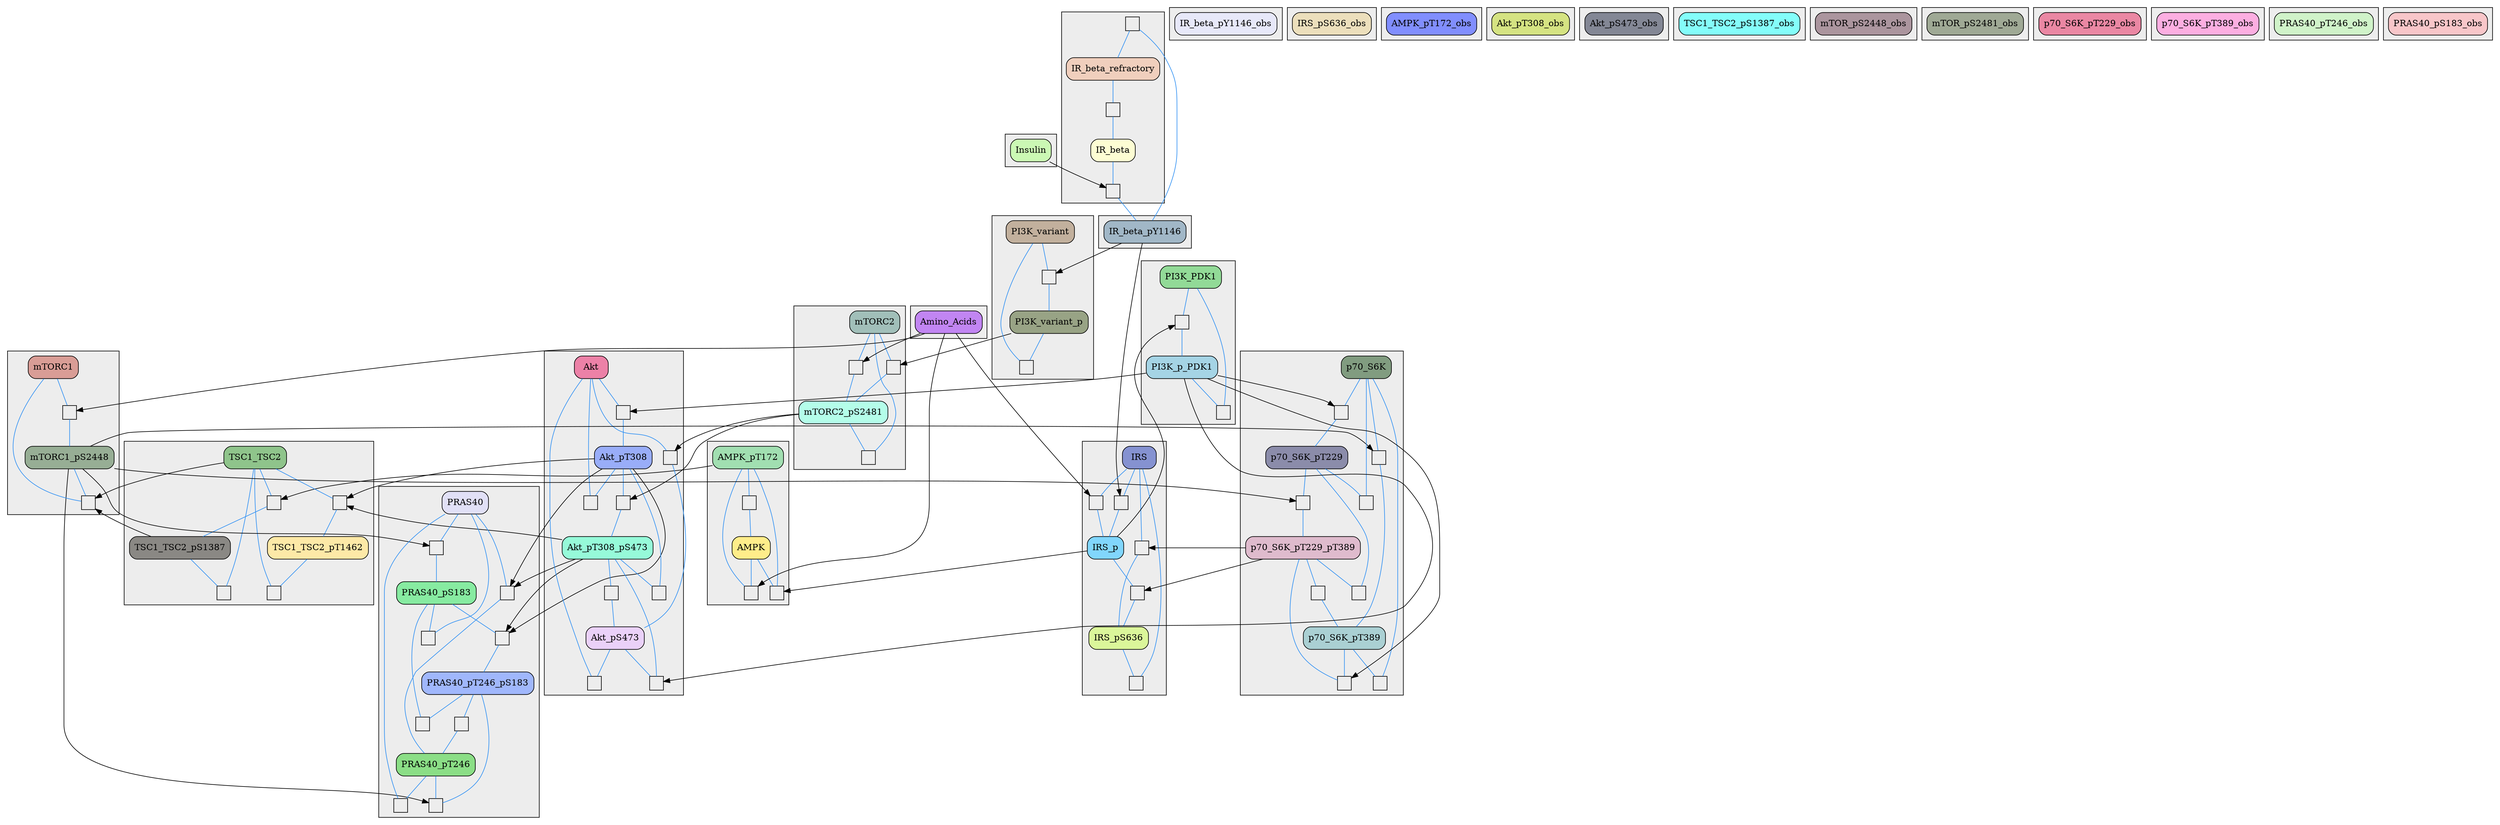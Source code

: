 digraph {
subgraph cluster_group1{
bgcolor="#ededed"
"IR_beta"	[shape=rectangle style="rounded,filled" fillcolor="#fdfdd3"]
"IR_beta_refractory"	[shape=rectangle style="rounded,filled" fillcolor="#f0cfbd"]
"reaction_4"	[shape=square label=""  fixedsize=true width=0.3 height=0.3 ]
"reaction_5"	[shape=square label=""  fixedsize=true width=0.3 height=0.3 ]
"reaction_6"	[shape=square label=""  fixedsize=true width=0.3 height=0.3 ]
}subgraph cluster_group2{
bgcolor="#ededed"
"IR_beta_pY1146"	[shape=rectangle style="rounded,filled" fillcolor="#a1b7c7"]
"reaction_4"	[shape=square label=""  fixedsize=true width=0.3 height=0.3 ]
"reaction_5"	[shape=square label=""  fixedsize=true width=0.3 height=0.3 ]
}subgraph cluster_group3{
bgcolor="#ededed"
"IRS"	[shape=rectangle style="rounded,filled" fillcolor="#8592d1"]
"IRS_p"	[shape=rectangle style="rounded,filled" fillcolor="#81d6fc"]
"IRS_pS636"	[shape=rectangle style="rounded,filled" fillcolor="#dbf69a"]
"reaction_1"	[shape=square label=""  fixedsize=true width=0.3 height=0.3 ]
"reaction_7"	[shape=square label=""  fixedsize=true width=0.3 height=0.3 ]
"reaction_8"	[shape=square label=""  fixedsize=true width=0.3 height=0.3 ]
"reaction_9"	[shape=square label=""  fixedsize=true width=0.3 height=0.3 ]
"reaction_10"	[shape=square label=""  fixedsize=true width=0.3 height=0.3 ]
}subgraph cluster_group4{
bgcolor="#ededed"
"AMPK_pT172"	[shape=rectangle style="rounded,filled" fillcolor="#a1dfb1"]
"AMPK"	[shape=rectangle style="rounded,filled" fillcolor="#ffed8a"]
"reaction_2"	[shape=square label=""  fixedsize=true width=0.3 height=0.3 ]
"reaction_15"	[shape=square label=""  fixedsize=true width=0.3 height=0.3 ]
"reaction_16"	[shape=square label=""  fixedsize=true width=0.3 height=0.3 ]
}subgraph cluster_group5{
bgcolor="#ededed"
"Akt"	[shape=rectangle style="rounded,filled" fillcolor="#ec81a7"]
"Akt_pT308"	[shape=rectangle style="rounded,filled" fillcolor="#99adf8"]
"Akt_pS473"	[shape=rectangle style="rounded,filled" fillcolor="#ead1f8"]
"Akt_pT308_pS473"	[shape=rectangle style="rounded,filled" fillcolor="#96fad9"]
"reaction_17"	[shape=square label=""  fixedsize=true width=0.3 height=0.3 ]
"reaction_18"	[shape=square label=""  fixedsize=true width=0.3 height=0.3 ]
"reaction_19"	[shape=square label=""  fixedsize=true width=0.3 height=0.3 ]
"reaction_20"	[shape=square label=""  fixedsize=true width=0.3 height=0.3 ]
"reaction_21"	[shape=square label=""  fixedsize=true width=0.3 height=0.3 ]
"reaction_22"	[shape=square label=""  fixedsize=true width=0.3 height=0.3 ]
"reaction_23"	[shape=square label=""  fixedsize=true width=0.3 height=0.3 ]
"reaction_24"	[shape=square label=""  fixedsize=true width=0.3 height=0.3 ]
}subgraph cluster_group6{
bgcolor="#ededed"
"TSC1_TSC2"	[shape=rectangle style="rounded,filled" fillcolor="#8fc48b"]
"TSC1_TSC2_pT1462"	[shape=rectangle style="rounded,filled" fillcolor="#fde9a7"]
"TSC1_TSC2_pS1387"	[shape=rectangle style="rounded,filled" fillcolor="#8a8884"]
"reaction_25"	[shape=square label=""  fixedsize=true width=0.3 height=0.3 ]
"reaction_26"	[shape=square label=""  fixedsize=true width=0.3 height=0.3 ]
"reaction_27"	[shape=square label=""  fixedsize=true width=0.3 height=0.3 ]
"reaction_28"	[shape=square label=""  fixedsize=true width=0.3 height=0.3 ]
}subgraph cluster_group7{
bgcolor="#ededed"
"mTORC1"	[shape=rectangle style="rounded,filled" fillcolor="#d99d96"]
"mTORC1_pS2448"	[shape=rectangle style="rounded,filled" fillcolor="#97ae95"]
"reaction_29"	[shape=square label=""  fixedsize=true width=0.3 height=0.3 ]
"reaction_30"	[shape=square label=""  fixedsize=true width=0.3 height=0.3 ]
}subgraph cluster_group8{
bgcolor="#ededed"
"mTORC2"	[shape=rectangle style="rounded,filled" fillcolor="#a1bfb9"]
"mTORC2_pS2481"	[shape=rectangle style="rounded,filled" fillcolor="#b4fde9"]
"reaction_3"	[shape=square label=""  fixedsize=true width=0.3 height=0.3 ]
"reaction_31"	[shape=square label=""  fixedsize=true width=0.3 height=0.3 ]
"reaction_32"	[shape=square label=""  fixedsize=true width=0.3 height=0.3 ]
}subgraph cluster_group9{
bgcolor="#ededed"
"p70_S6K"	[shape=rectangle style="rounded,filled" fillcolor="#819c80"]
"p70_S6K_pT229"	[shape=rectangle style="rounded,filled" fillcolor="#8b8caa"]
"p70_S6K_pT389"	[shape=rectangle style="rounded,filled" fillcolor="#aad0d3"]
"p70_S6K_pT229_pT389"	[shape=rectangle style="rounded,filled" fillcolor="#dfbbcd"]
"reaction_33"	[shape=square label=""  fixedsize=true width=0.3 height=0.3 ]
"reaction_34"	[shape=square label=""  fixedsize=true width=0.3 height=0.3 ]
"reaction_35"	[shape=square label=""  fixedsize=true width=0.3 height=0.3 ]
"reaction_36"	[shape=square label=""  fixedsize=true width=0.3 height=0.3 ]
"reaction_37"	[shape=square label=""  fixedsize=true width=0.3 height=0.3 ]
"reaction_38"	[shape=square label=""  fixedsize=true width=0.3 height=0.3 ]
"reaction_39"	[shape=square label=""  fixedsize=true width=0.3 height=0.3 ]
"reaction_40"	[shape=square label=""  fixedsize=true width=0.3 height=0.3 ]
}subgraph cluster_group10{
bgcolor="#ededed"
"PRAS40"	[shape=rectangle style="rounded,filled" fillcolor="#e1e0f6"]
"PRAS40_pT246"	[shape=rectangle style="rounded,filled" fillcolor="#8bde86"]
"PRAS40_pS183"	[shape=rectangle style="rounded,filled" fillcolor="#87eba1"]
"PRAS40_pT246_pS183"	[shape=rectangle style="rounded,filled" fillcolor="#a0b7fc"]
"reaction_41"	[shape=square label=""  fixedsize=true width=0.3 height=0.3 ]
"reaction_42"	[shape=square label=""  fixedsize=true width=0.3 height=0.3 ]
"reaction_43"	[shape=square label=""  fixedsize=true width=0.3 height=0.3 ]
"reaction_44"	[shape=square label=""  fixedsize=true width=0.3 height=0.3 ]
"reaction_45"	[shape=square label=""  fixedsize=true width=0.3 height=0.3 ]
"reaction_46"	[shape=square label=""  fixedsize=true width=0.3 height=0.3 ]
"reaction_47"	[shape=square label=""  fixedsize=true width=0.3 height=0.3 ]
"reaction_48"	[shape=square label=""  fixedsize=true width=0.3 height=0.3 ]
}subgraph cluster_group11{
bgcolor="#ededed"
"PI3K_variant"	[shape=rectangle style="rounded,filled" fillcolor="#c2b09d"]
"PI3K_variant_p"	[shape=rectangle style="rounded,filled" fillcolor="#98a385"]
"reaction_13"	[shape=square label=""  fixedsize=true width=0.3 height=0.3 ]
"reaction_14"	[shape=square label=""  fixedsize=true width=0.3 height=0.3 ]
}subgraph cluster_group12{
bgcolor="#ededed"
"PI3K_PDK1"	[shape=rectangle style="rounded,filled" fillcolor="#92da97"]
"PI3K_p_PDK1"	[shape=rectangle style="rounded,filled" fillcolor="#a5d4e5"]
"reaction_11"	[shape=square label=""  fixedsize=true width=0.3 height=0.3 ]
"reaction_12"	[shape=square label=""  fixedsize=true width=0.3 height=0.3 ]
}subgraph cluster_group13{
bgcolor="#ededed"
"Insulin"	[shape=rectangle style="rounded,filled" fillcolor="#cbf8b4"]
}subgraph cluster_group14{
bgcolor="#ededed"
"Amino_Acids"	[shape=rectangle style="rounded,filled" fillcolor="#c185f2"]
}subgraph cluster_group15{
bgcolor="#ededed"
"IR_beta_pY1146_obs"	[shape=rectangle style="rounded,filled" fillcolor="#e7e8f9"]
}subgraph cluster_group16{
bgcolor="#ededed"
"IRS_pS636_obs"	[shape=rectangle style="rounded,filled" fillcolor="#ecdfbc"]
}subgraph cluster_group17{
bgcolor="#ededed"
"AMPK_pT172_obs"	[shape=rectangle style="rounded,filled" fillcolor="#818efe"]
}subgraph cluster_group18{
bgcolor="#ededed"
"Akt_pT308_obs"	[shape=rectangle style="rounded,filled" fillcolor="#d5e382"]
}subgraph cluster_group19{
bgcolor="#ededed"
"Akt_pS473_obs"	[shape=rectangle style="rounded,filled" fillcolor="#838795"]
}subgraph cluster_group20{
bgcolor="#ededed"
"TSC1_TSC2_pS1387_obs"	[shape=rectangle style="rounded,filled" fillcolor="#84fdfa"]
}subgraph cluster_group21{
bgcolor="#ededed"
"mTOR_pS2448_obs"	[shape=rectangle style="rounded,filled" fillcolor="#ab959e"]
}subgraph cluster_group22{
bgcolor="#ededed"
"mTOR_pS2481_obs"	[shape=rectangle style="rounded,filled" fillcolor="#9fa995"]
}subgraph cluster_group23{
bgcolor="#ededed"
"p70_S6K_pT229_obs"	[shape=rectangle style="rounded,filled" fillcolor="#ea87a3"]
}subgraph cluster_group24{
bgcolor="#ededed"
"p70_S6K_pT389_obs"	[shape=rectangle style="rounded,filled" fillcolor="#fcaee1"]
}subgraph cluster_group25{
bgcolor="#ededed"
"PRAS40_pT246_obs"	[shape=rectangle style="rounded,filled" fillcolor="#d0f3c9"]
}subgraph cluster_group26{
bgcolor="#ededed"
"PRAS40_pS183_obs"	[shape=rectangle style="rounded,filled" fillcolor="#f8c6c9"]
}"reaction_32" -> "mTORC2" [dir=none color="#3191f3"]
"reaction_23" -> "Akt_pS473" [dir=none color="#3191f3"]
"reaction_31" -> "mTORC2_pS2481" [dir=none color="#3191f3"]
"p70_S6K_pT229_pT389" -> "reaction_39" [dir=none color="#3191f3"]
"PRAS40_pT246_pS183" -> "reaction_47" [dir=none color="#3191f3"]
"reaction_26" -> "TSC1_TSC2_pT1462" [dir=none color="#3191f3"]
"reaction_4" -> "IR_beta_pY1146" [dir=none color="#3191f3"]
"reaction_45" -> "PRAS40" [dir=none color="#3191f3"]
"PRAS40_pS183" -> "reaction_43" [dir=none color="#3191f3"]
"reaction_18" -> "Akt_pS473" [dir=none color="#3191f3"]
"reaction_20" -> "Akt_pT308_pS473" [dir=none color="#3191f3"]
"reaction_17" -> "Akt_pT308" [dir=none color="#3191f3"]
"reaction_25" -> "TSC1_TSC2_pS1387" [dir=none color="#3191f3"]
"reaction_1" -> "IRS_p" [dir=none color="#3191f3"]
"Akt" -> "reaction_17" [dir=none color="#3191f3"]
"reaction_19" -> "Akt_pT308_pS473" [dir=none color="#3191f3"]
"reaction_42" -> "PRAS40_pT246" [dir=none color="#3191f3"]
"reaction_14" -> "PI3K_variant_p" [dir=none color="#3191f3"]
"p70_S6K_pT229_pT389" -> "reaction_40" [dir=none color="#3191f3"]
"reaction_6" -> "IR_beta" [dir=none color="#3191f3"]
"reaction_37" -> "p70_S6K" [dir=none color="#3191f3"]
"mTORC1" -> "reaction_30" [dir=none color="#3191f3"]
"Akt" -> "reaction_18" [dir=none color="#3191f3"]
"reaction_2" -> "AMPK_pT172" [dir=none color="#3191f3"]
"IR_beta" -> "reaction_4" [dir=none color="#3191f3"]
"reaction_41" -> "PRAS40_pS183" [dir=none color="#3191f3"]
"PI3K_variant_p" -> "reaction_13" [dir=none color="#3191f3"]
"mTORC2" -> "reaction_31" [dir=none color="#3191f3"]
"PRAS40_pT246" -> "reaction_46" [dir=none color="#3191f3"]
"reaction_11" -> "PI3K_PDK1" [dir=none color="#3191f3"]
"reaction_28" -> "TSC1_TSC2" [dir=none color="#3191f3"]
"reaction_16" -> "AMPK" [dir=none color="#3191f3"]
"reaction_29" -> "mTORC1" [dir=none color="#3191f3"]
"reaction_3" -> "mTORC2_pS2481" [dir=none color="#3191f3"]
"reaction_39" -> "p70_S6K_pT389" [dir=none color="#3191f3"]
"PI3K_variant" -> "reaction_14" [dir=none color="#3191f3"]
"reaction_47" -> "PRAS40_pT246" [dir=none color="#3191f3"]
"reaction_22" -> "Akt" [dir=none color="#3191f3"]
"TSC1_TSC2" -> "reaction_25" [dir=none color="#3191f3"]
"AMPK" -> "reaction_15" [dir=none color="#3191f3"]
"TSC1_TSC2" -> "reaction_26" [dir=none color="#3191f3"]
"Akt_pT308_pS473" -> "reaction_24" [dir=none color="#3191f3"]
"IRS_pS636" -> "reaction_10" [dir=none color="#3191f3"]
"AMPK_pT172" -> "reaction_16" [dir=none color="#3191f3"]
"reaction_7" -> "IRS_p" [dir=none color="#3191f3"]
"reaction_10" -> "IRS" [dir=none color="#3191f3"]
"PRAS40_pT246" -> "reaction_44" [dir=none color="#3191f3"]
"p70_S6K" -> "reaction_34" [dir=none color="#3191f3"]
"reaction_12" -> "PI3K_p_PDK1" [dir=none color="#3191f3"]
"reaction_8" -> "IRS_pS636" [dir=none color="#3191f3"]
"AMPK" -> "reaction_2" [dir=none color="#3191f3"]
"p70_S6K_pT229" -> "reaction_37" [dir=none color="#3191f3"]
"TSC1_TSC2_pT1462" -> "reaction_28" [dir=none color="#3191f3"]
"Akt_pT308" -> "reaction_21" [dir=none color="#3191f3"]
"PI3K_PDK1" -> "reaction_12" [dir=none color="#3191f3"]
"reaction_34" -> "p70_S6K_pT389" [dir=none color="#3191f3"]
"reaction_43" -> "PRAS40_pT246_pS183" [dir=none color="#3191f3"]
"reaction_33" -> "p70_S6K_pT229" [dir=none color="#3191f3"]
"p70_S6K_pT389" -> "reaction_35" [dir=none color="#3191f3"]
"PRAS40_pT246_pS183" -> "reaction_48" [dir=none color="#3191f3"]
"TSC1_TSC2_pS1387" -> "reaction_27" [dir=none color="#3191f3"]
"p70_S6K" -> "reaction_33" [dir=none color="#3191f3"]
"reaction_24" -> "Akt_pT308" [dir=none color="#3191f3"]
"mTORC1_pS2448" -> "reaction_29" [dir=none color="#3191f3"]
"reaction_13" -> "PI3K_variant" [dir=none color="#3191f3"]
"IRS" -> "reaction_1" [dir=none color="#3191f3"]
"Akt_pS473" -> "reaction_22" [dir=none color="#3191f3"]
"IRS" -> "reaction_7" [dir=none color="#3191f3"]
"reaction_21" -> "Akt" [dir=none color="#3191f3"]
"PI3K_p_PDK1" -> "reaction_11" [dir=none color="#3191f3"]
"mTORC2_pS2481" -> "reaction_32" [dir=none color="#3191f3"]
"IR_beta_refractory" -> "reaction_6" [dir=none color="#3191f3"]
"reaction_46" -> "PRAS40" [dir=none color="#3191f3"]
"reaction_48" -> "PRAS40_pS183" [dir=none color="#3191f3"]
"reaction_30" -> "mTORC1_pS2448" [dir=none color="#3191f3"]
"reaction_44" -> "PRAS40_pT246_pS183" [dir=none color="#3191f3"]
"reaction_40" -> "p70_S6K_pT229" [dir=none color="#3191f3"]
"IR_beta_pY1146" -> "reaction_5" [dir=none color="#3191f3"]
"Akt_pS473" -> "reaction_19" [dir=none color="#3191f3"]
"IRS" -> "reaction_9" [dir=none color="#3191f3"]
"Akt_pT308_pS473" -> "reaction_23" [dir=none color="#3191f3"]
"reaction_15" -> "AMPK_pT172" [dir=none color="#3191f3"]
"mTORC2" -> "reaction_3" [dir=none color="#3191f3"]
"IRS_p" -> "reaction_8" [dir=none color="#3191f3"]
"PRAS40_pS183" -> "reaction_45" [dir=none color="#3191f3"]
"PRAS40" -> "reaction_41" [dir=none color="#3191f3"]
"reaction_9" -> "IRS_pS636" [dir=none color="#3191f3"]
"reaction_36" -> "p70_S6K_pT229_pT389" [dir=none color="#3191f3"]
"Akt_pT308" -> "reaction_20" [dir=none color="#3191f3"]
"reaction_27" -> "TSC1_TSC2" [dir=none color="#3191f3"]
"p70_S6K_pT389" -> "reaction_38" [dir=none color="#3191f3"]
"reaction_5" -> "IR_beta_refractory" [dir=none color="#3191f3"]
"reaction_35" -> "p70_S6K_pT229_pT389" [dir=none color="#3191f3"]
"PRAS40" -> "reaction_42" [dir=none color="#3191f3"]
"reaction_38" -> "p70_S6K" [dir=none color="#3191f3"]
"p70_S6K_pT229" -> "reaction_36" [dir=none color="#3191f3"]
"Insulin" -> "reaction_4"
"IRS_p" -> "reaction_12"
"mTORC1_pS2448" -> "reaction_44"
"mTORC2_pS2481" -> "reaction_18"
"mTORC1_pS2448" -> "reaction_36"
"Amino_Acids" -> "reaction_3"
"mTORC1_pS2448" -> "reaction_41"
"mTORC2_pS2481" -> "reaction_20"
"PI3K_variant_p" -> "reaction_31"
"p70_S6K_pT229_pT389" -> "reaction_8"
"IR_beta_pY1146" -> "reaction_7"
"AMPK_pT172" -> "reaction_25"
"TSC1_TSC2" -> "reaction_29"
"IRS_p" -> "reaction_15"
"TSC1_TSC2_pS1387" -> "reaction_29"
"PI3K_p_PDK1" -> "reaction_35"
"PI3K_p_PDK1" -> "reaction_17"
"Amino_Acids" -> "reaction_1"
"Akt_pT308" -> "reaction_43"
"Akt_pT308_pS473" -> "reaction_43"
"Akt_pT308" -> "reaction_26"
"IR_beta_pY1146" -> "reaction_14"
"PI3K_p_PDK1" -> "reaction_33"
"mTORC1_pS2448" -> "reaction_34"
"Akt_pT308" -> "reaction_42"
"Akt_pT308_pS473" -> "reaction_26"
"Akt_pT308_pS473" -> "reaction_42"
"p70_S6K_pT229_pT389" -> "reaction_9"
"Amino_Acids" -> "reaction_2"
"PI3K_p_PDK1" -> "reaction_19"
"Amino_Acids" -> "reaction_30"
}